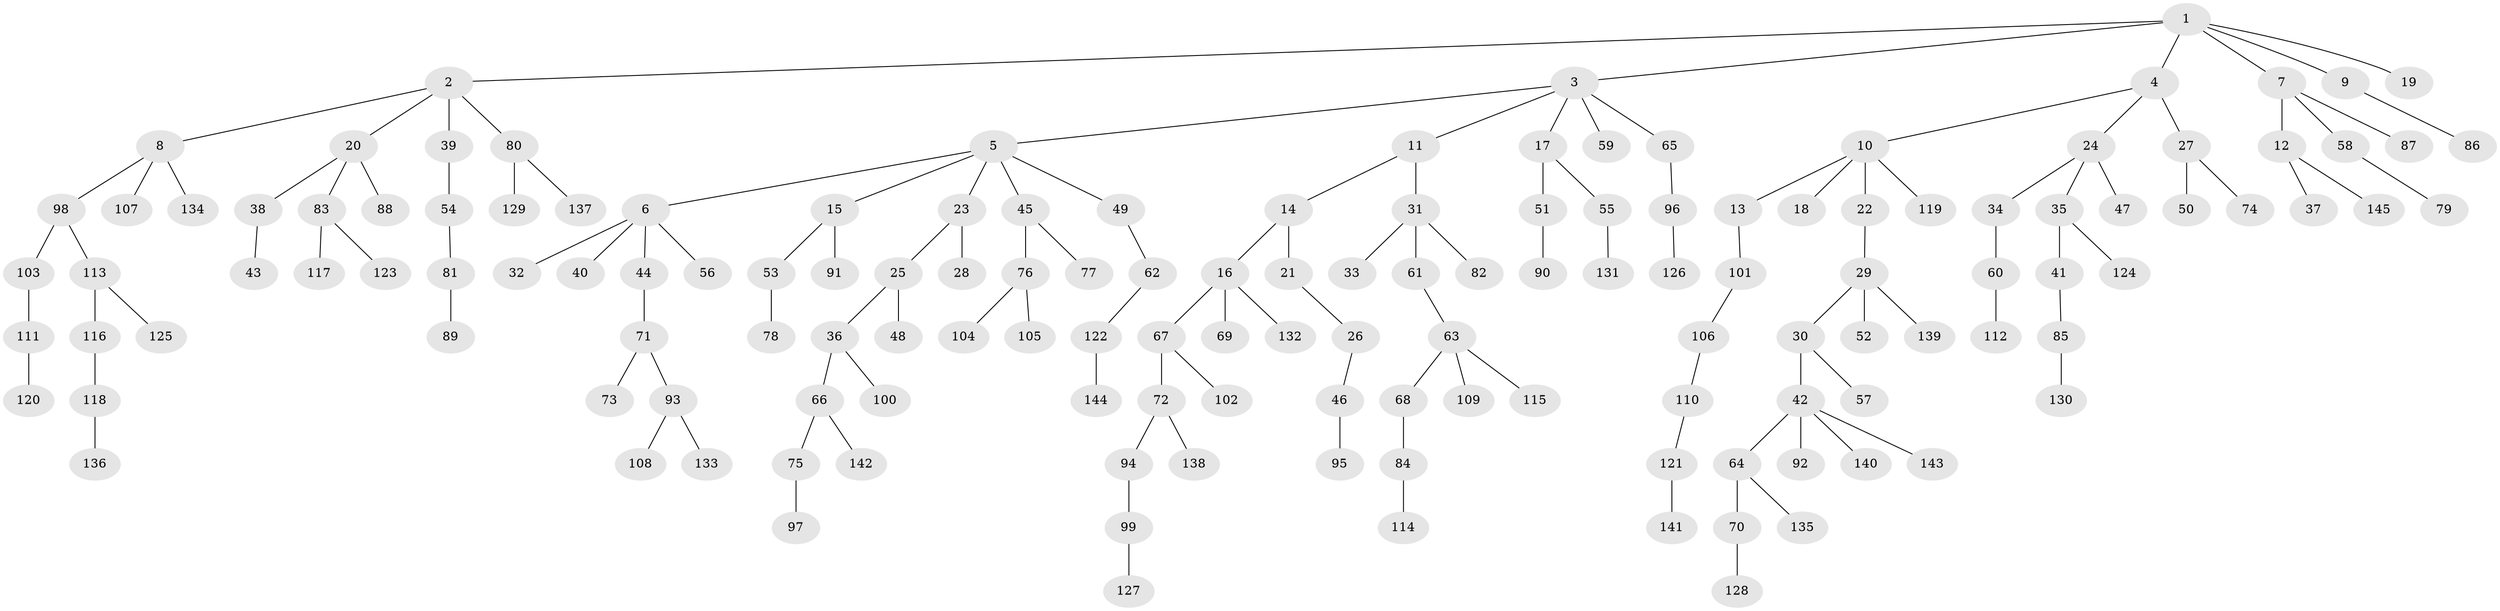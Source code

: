 // coarse degree distribution, {5: 0.042105263157894736, 10: 0.010526315789473684, 4: 0.06315789473684211, 3: 0.14736842105263157, 1: 0.5052631578947369, 2: 0.23157894736842105}
// Generated by graph-tools (version 1.1) at 2025/24/03/03/25 07:24:04]
// undirected, 145 vertices, 144 edges
graph export_dot {
graph [start="1"]
  node [color=gray90,style=filled];
  1;
  2;
  3;
  4;
  5;
  6;
  7;
  8;
  9;
  10;
  11;
  12;
  13;
  14;
  15;
  16;
  17;
  18;
  19;
  20;
  21;
  22;
  23;
  24;
  25;
  26;
  27;
  28;
  29;
  30;
  31;
  32;
  33;
  34;
  35;
  36;
  37;
  38;
  39;
  40;
  41;
  42;
  43;
  44;
  45;
  46;
  47;
  48;
  49;
  50;
  51;
  52;
  53;
  54;
  55;
  56;
  57;
  58;
  59;
  60;
  61;
  62;
  63;
  64;
  65;
  66;
  67;
  68;
  69;
  70;
  71;
  72;
  73;
  74;
  75;
  76;
  77;
  78;
  79;
  80;
  81;
  82;
  83;
  84;
  85;
  86;
  87;
  88;
  89;
  90;
  91;
  92;
  93;
  94;
  95;
  96;
  97;
  98;
  99;
  100;
  101;
  102;
  103;
  104;
  105;
  106;
  107;
  108;
  109;
  110;
  111;
  112;
  113;
  114;
  115;
  116;
  117;
  118;
  119;
  120;
  121;
  122;
  123;
  124;
  125;
  126;
  127;
  128;
  129;
  130;
  131;
  132;
  133;
  134;
  135;
  136;
  137;
  138;
  139;
  140;
  141;
  142;
  143;
  144;
  145;
  1 -- 2;
  1 -- 3;
  1 -- 4;
  1 -- 7;
  1 -- 9;
  1 -- 19;
  2 -- 8;
  2 -- 20;
  2 -- 39;
  2 -- 80;
  3 -- 5;
  3 -- 11;
  3 -- 17;
  3 -- 59;
  3 -- 65;
  4 -- 10;
  4 -- 24;
  4 -- 27;
  5 -- 6;
  5 -- 15;
  5 -- 23;
  5 -- 45;
  5 -- 49;
  6 -- 32;
  6 -- 40;
  6 -- 44;
  6 -- 56;
  7 -- 12;
  7 -- 58;
  7 -- 87;
  8 -- 98;
  8 -- 107;
  8 -- 134;
  9 -- 86;
  10 -- 13;
  10 -- 18;
  10 -- 22;
  10 -- 119;
  11 -- 14;
  11 -- 31;
  12 -- 37;
  12 -- 145;
  13 -- 101;
  14 -- 16;
  14 -- 21;
  15 -- 53;
  15 -- 91;
  16 -- 67;
  16 -- 69;
  16 -- 132;
  17 -- 51;
  17 -- 55;
  20 -- 38;
  20 -- 83;
  20 -- 88;
  21 -- 26;
  22 -- 29;
  23 -- 25;
  23 -- 28;
  24 -- 34;
  24 -- 35;
  24 -- 47;
  25 -- 36;
  25 -- 48;
  26 -- 46;
  27 -- 50;
  27 -- 74;
  29 -- 30;
  29 -- 52;
  29 -- 139;
  30 -- 42;
  30 -- 57;
  31 -- 33;
  31 -- 61;
  31 -- 82;
  34 -- 60;
  35 -- 41;
  35 -- 124;
  36 -- 66;
  36 -- 100;
  38 -- 43;
  39 -- 54;
  41 -- 85;
  42 -- 64;
  42 -- 92;
  42 -- 140;
  42 -- 143;
  44 -- 71;
  45 -- 76;
  45 -- 77;
  46 -- 95;
  49 -- 62;
  51 -- 90;
  53 -- 78;
  54 -- 81;
  55 -- 131;
  58 -- 79;
  60 -- 112;
  61 -- 63;
  62 -- 122;
  63 -- 68;
  63 -- 109;
  63 -- 115;
  64 -- 70;
  64 -- 135;
  65 -- 96;
  66 -- 75;
  66 -- 142;
  67 -- 72;
  67 -- 102;
  68 -- 84;
  70 -- 128;
  71 -- 73;
  71 -- 93;
  72 -- 94;
  72 -- 138;
  75 -- 97;
  76 -- 104;
  76 -- 105;
  80 -- 129;
  80 -- 137;
  81 -- 89;
  83 -- 117;
  83 -- 123;
  84 -- 114;
  85 -- 130;
  93 -- 108;
  93 -- 133;
  94 -- 99;
  96 -- 126;
  98 -- 103;
  98 -- 113;
  99 -- 127;
  101 -- 106;
  103 -- 111;
  106 -- 110;
  110 -- 121;
  111 -- 120;
  113 -- 116;
  113 -- 125;
  116 -- 118;
  118 -- 136;
  121 -- 141;
  122 -- 144;
}

